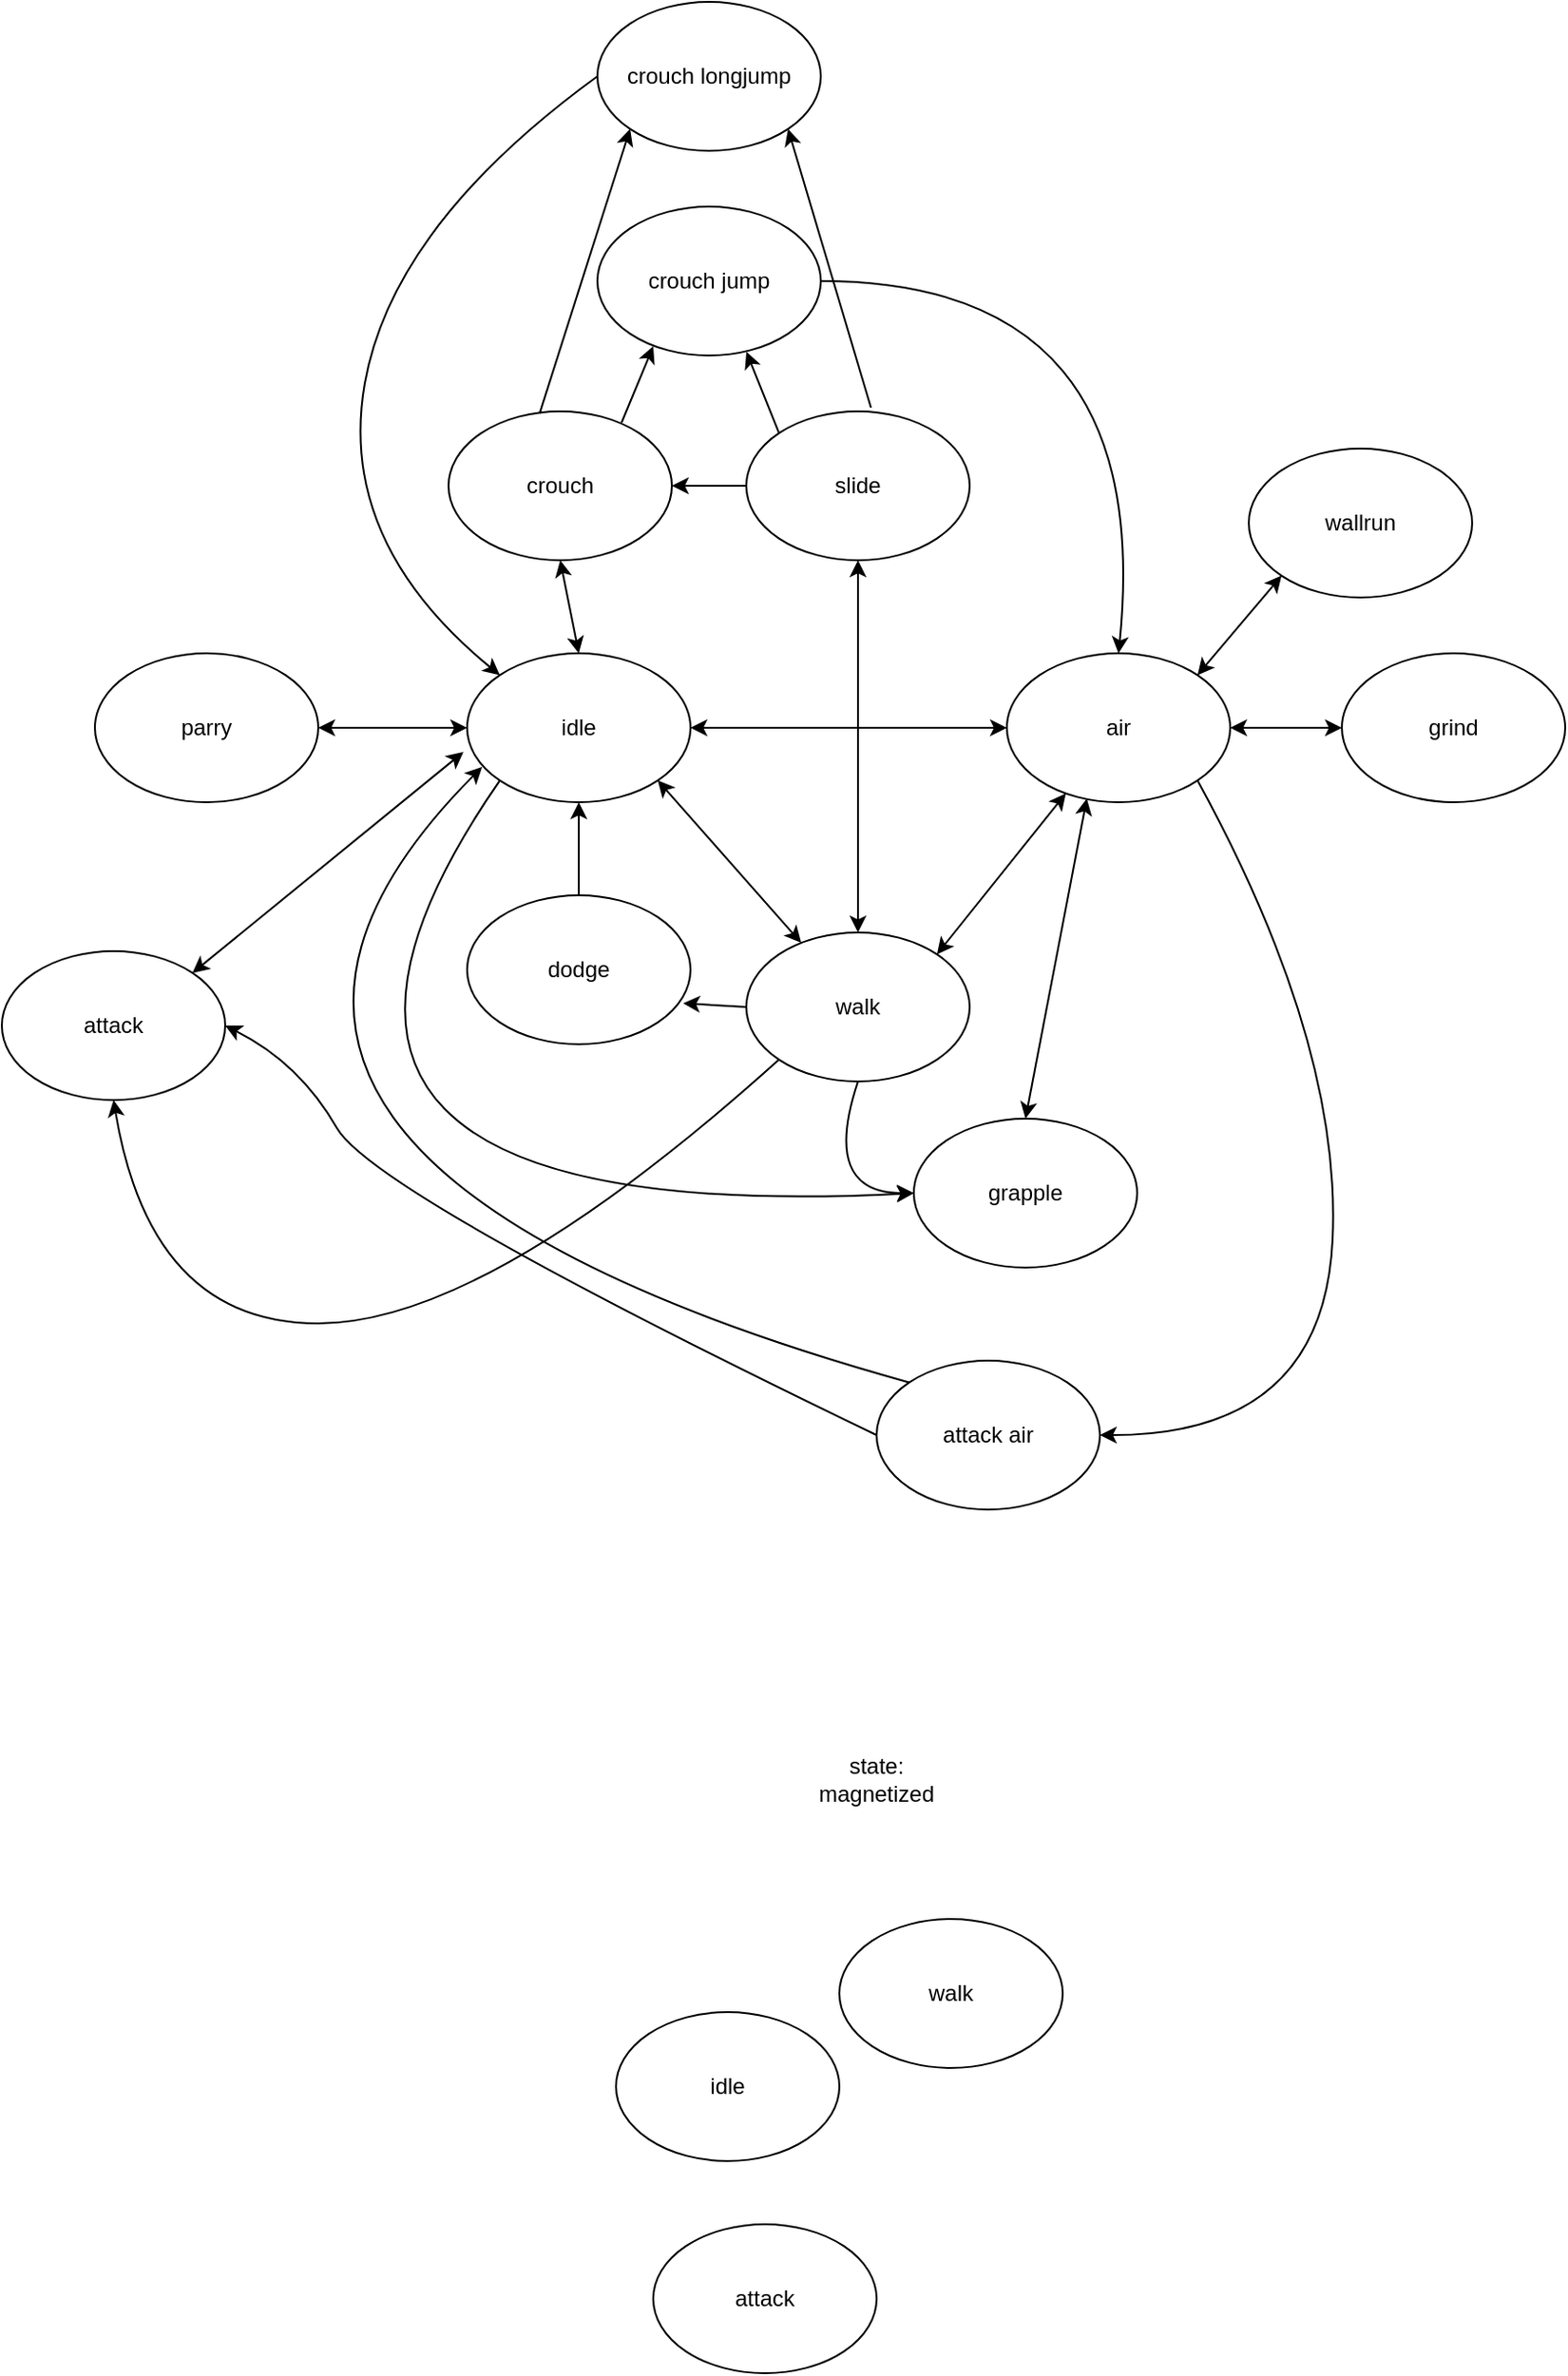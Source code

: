 <mxfile version="20.8.10" type="device"><diagram name="Seite-1" id="d9cMhFqRtJ0jJkxn3fwI"><mxGraphModel dx="2245" dy="828" grid="1" gridSize="10" guides="1" tooltips="1" connect="1" arrows="1" fold="1" page="1" pageScale="1" pageWidth="827" pageHeight="1169" math="0" shadow="0"><root><mxCell id="0"/><mxCell id="1" parent="0"/><mxCell id="ZuteNeyAwJbyWfSGdNgR-1" value="idle" style="ellipse;whiteSpace=wrap;html=1;" vertex="1" parent="1"><mxGeometry x="180" y="870" width="120" height="80" as="geometry"/></mxCell><mxCell id="ZuteNeyAwJbyWfSGdNgR-2" value="walk" style="ellipse;whiteSpace=wrap;html=1;" vertex="1" parent="1"><mxGeometry x="330" y="1020" width="120" height="80" as="geometry"/></mxCell><mxCell id="ZuteNeyAwJbyWfSGdNgR-4" value="air" style="ellipse;whiteSpace=wrap;html=1;" vertex="1" parent="1"><mxGeometry x="470" y="870" width="120" height="80" as="geometry"/></mxCell><mxCell id="ZuteNeyAwJbyWfSGdNgR-5" value="grapple" style="ellipse;whiteSpace=wrap;html=1;" vertex="1" parent="1"><mxGeometry x="420" y="1120" width="120" height="80" as="geometry"/></mxCell><mxCell id="ZuteNeyAwJbyWfSGdNgR-6" value="grind" style="ellipse;whiteSpace=wrap;html=1;" vertex="1" parent="1"><mxGeometry x="650" y="870" width="120" height="80" as="geometry"/></mxCell><mxCell id="ZuteNeyAwJbyWfSGdNgR-8" value="wallrun" style="ellipse;whiteSpace=wrap;html=1;" vertex="1" parent="1"><mxGeometry x="600" y="760" width="120" height="80" as="geometry"/></mxCell><mxCell id="ZuteNeyAwJbyWfSGdNgR-12" value="attack" style="ellipse;whiteSpace=wrap;html=1;" vertex="1" parent="1"><mxGeometry x="-70" y="1030" width="120" height="80" as="geometry"/></mxCell><mxCell id="ZuteNeyAwJbyWfSGdNgR-13" value="attack air" style="ellipse;whiteSpace=wrap;html=1;" vertex="1" parent="1"><mxGeometry x="400" y="1250" width="120" height="80" as="geometry"/></mxCell><mxCell id="ZuteNeyAwJbyWfSGdNgR-14" value="crouch" style="ellipse;whiteSpace=wrap;html=1;" vertex="1" parent="1"><mxGeometry x="170" y="740" width="120" height="80" as="geometry"/></mxCell><mxCell id="ZuteNeyAwJbyWfSGdNgR-15" value="slide" style="ellipse;whiteSpace=wrap;html=1;" vertex="1" parent="1"><mxGeometry x="330" y="740" width="120" height="80" as="geometry"/></mxCell><mxCell id="ZuteNeyAwJbyWfSGdNgR-16" value="crouch jump" style="ellipse;whiteSpace=wrap;html=1;" vertex="1" parent="1"><mxGeometry x="250" y="630" width="120" height="80" as="geometry"/></mxCell><mxCell id="ZuteNeyAwJbyWfSGdNgR-17" value="dodge" style="ellipse;whiteSpace=wrap;html=1;" vertex="1" parent="1"><mxGeometry x="180" y="1000" width="120" height="80" as="geometry"/></mxCell><mxCell id="ZuteNeyAwJbyWfSGdNgR-18" value="parry" style="ellipse;whiteSpace=wrap;html=1;" vertex="1" parent="1"><mxGeometry x="-20" y="870" width="120" height="80" as="geometry"/></mxCell><mxCell id="ZuteNeyAwJbyWfSGdNgR-19" value="crouch longjump" style="ellipse;whiteSpace=wrap;html=1;" vertex="1" parent="1"><mxGeometry x="250" y="520" width="120" height="80" as="geometry"/></mxCell><mxCell id="ZuteNeyAwJbyWfSGdNgR-29" value="" style="endArrow=classic;startArrow=classic;html=1;rounded=0;exitX=1;exitY=0;exitDx=0;exitDy=0;entryX=0;entryY=1;entryDx=0;entryDy=0;" edge="1" parent="1" source="ZuteNeyAwJbyWfSGdNgR-4" target="ZuteNeyAwJbyWfSGdNgR-8"><mxGeometry width="50" height="50" relative="1" as="geometry"><mxPoint x="520" y="840" as="sourcePoint"/><mxPoint x="620" y="820" as="targetPoint"/></mxGeometry></mxCell><mxCell id="ZuteNeyAwJbyWfSGdNgR-30" value="" style="endArrow=classic;startArrow=classic;html=1;rounded=0;entryX=0.5;entryY=1;entryDx=0;entryDy=0;exitX=0.5;exitY=0;exitDx=0;exitDy=0;" edge="1" parent="1" source="ZuteNeyAwJbyWfSGdNgR-2" target="ZuteNeyAwJbyWfSGdNgR-15"><mxGeometry width="50" height="50" relative="1" as="geometry"><mxPoint x="290" y="850" as="sourcePoint"/><mxPoint x="340" y="800" as="targetPoint"/></mxGeometry></mxCell><mxCell id="ZuteNeyAwJbyWfSGdNgR-32" value="" style="endArrow=classic;startArrow=classic;html=1;rounded=0;exitX=1;exitY=0.5;exitDx=0;exitDy=0;entryX=0;entryY=0.5;entryDx=0;entryDy=0;" edge="1" parent="1" source="ZuteNeyAwJbyWfSGdNgR-1" target="ZuteNeyAwJbyWfSGdNgR-4"><mxGeometry width="50" height="50" relative="1" as="geometry"><mxPoint x="330" y="880" as="sourcePoint"/><mxPoint x="380" y="830" as="targetPoint"/></mxGeometry></mxCell><mxCell id="ZuteNeyAwJbyWfSGdNgR-33" value="" style="endArrow=classic;startArrow=classic;html=1;rounded=0;entryX=1;entryY=1;entryDx=0;entryDy=0;" edge="1" parent="1" source="ZuteNeyAwJbyWfSGdNgR-2" target="ZuteNeyAwJbyWfSGdNgR-1"><mxGeometry width="50" height="50" relative="1" as="geometry"><mxPoint x="310" y="1020" as="sourcePoint"/><mxPoint x="360" y="970" as="targetPoint"/></mxGeometry></mxCell><mxCell id="ZuteNeyAwJbyWfSGdNgR-34" value="" style="endArrow=classic;startArrow=classic;html=1;rounded=0;exitX=1;exitY=0;exitDx=0;exitDy=0;" edge="1" parent="1" source="ZuteNeyAwJbyWfSGdNgR-2" target="ZuteNeyAwJbyWfSGdNgR-4"><mxGeometry width="50" height="50" relative="1" as="geometry"><mxPoint x="530" y="1030" as="sourcePoint"/><mxPoint x="580" y="980" as="targetPoint"/></mxGeometry></mxCell><mxCell id="ZuteNeyAwJbyWfSGdNgR-36" value="" style="endArrow=classic;startArrow=classic;html=1;rounded=0;entryX=1;entryY=0.5;entryDx=0;entryDy=0;exitX=0;exitY=0.5;exitDx=0;exitDy=0;" edge="1" parent="1" source="ZuteNeyAwJbyWfSGdNgR-6" target="ZuteNeyAwJbyWfSGdNgR-4"><mxGeometry width="50" height="50" relative="1" as="geometry"><mxPoint y="830" as="sourcePoint"/><mxPoint x="50" y="780" as="targetPoint"/></mxGeometry></mxCell><mxCell id="ZuteNeyAwJbyWfSGdNgR-38" value="" style="endArrow=classic;html=1;rounded=0;exitX=0;exitY=0.5;exitDx=0;exitDy=0;entryX=1;entryY=0.5;entryDx=0;entryDy=0;" edge="1" parent="1" source="ZuteNeyAwJbyWfSGdNgR-15" target="ZuteNeyAwJbyWfSGdNgR-14"><mxGeometry width="50" height="50" relative="1" as="geometry"><mxPoint x="100" y="890" as="sourcePoint"/><mxPoint x="150" y="840" as="targetPoint"/></mxGeometry></mxCell><mxCell id="ZuteNeyAwJbyWfSGdNgR-40" value="" style="endArrow=classic;startArrow=classic;html=1;rounded=0;entryX=0.5;entryY=1;entryDx=0;entryDy=0;exitX=0.5;exitY=0;exitDx=0;exitDy=0;" edge="1" parent="1" source="ZuteNeyAwJbyWfSGdNgR-1" target="ZuteNeyAwJbyWfSGdNgR-14"><mxGeometry width="50" height="50" relative="1" as="geometry"><mxPoint x="90" y="850" as="sourcePoint"/><mxPoint x="140" y="800" as="targetPoint"/></mxGeometry></mxCell><mxCell id="ZuteNeyAwJbyWfSGdNgR-43" value="" style="endArrow=classic;html=1;rounded=0;exitX=0.775;exitY=0.075;exitDx=0;exitDy=0;exitPerimeter=0;entryX=0.25;entryY=0.938;entryDx=0;entryDy=0;entryPerimeter=0;" edge="1" parent="1" source="ZuteNeyAwJbyWfSGdNgR-14" target="ZuteNeyAwJbyWfSGdNgR-16"><mxGeometry width="50" height="50" relative="1" as="geometry"><mxPoint x="230" y="760" as="sourcePoint"/><mxPoint x="280" y="710" as="targetPoint"/></mxGeometry></mxCell><mxCell id="ZuteNeyAwJbyWfSGdNgR-44" value="" style="endArrow=classic;html=1;rounded=0;exitX=0;exitY=0;exitDx=0;exitDy=0;entryX=0.667;entryY=0.975;entryDx=0;entryDy=0;entryPerimeter=0;" edge="1" parent="1" source="ZuteNeyAwJbyWfSGdNgR-15" target="ZuteNeyAwJbyWfSGdNgR-16"><mxGeometry width="50" height="50" relative="1" as="geometry"><mxPoint x="20" y="770" as="sourcePoint"/><mxPoint x="70" y="720" as="targetPoint"/></mxGeometry></mxCell><mxCell id="ZuteNeyAwJbyWfSGdNgR-45" value="" style="endArrow=classic;html=1;rounded=0;exitX=0.408;exitY=0.013;exitDx=0;exitDy=0;exitPerimeter=0;entryX=0;entryY=1;entryDx=0;entryDy=0;" edge="1" parent="1" source="ZuteNeyAwJbyWfSGdNgR-14" target="ZuteNeyAwJbyWfSGdNgR-19"><mxGeometry width="50" height="50" relative="1" as="geometry"><mxPoint x="190" y="700" as="sourcePoint"/><mxPoint x="240" y="650" as="targetPoint"/></mxGeometry></mxCell><mxCell id="ZuteNeyAwJbyWfSGdNgR-46" value="" style="endArrow=classic;html=1;rounded=0;exitX=0.558;exitY=-0.025;exitDx=0;exitDy=0;exitPerimeter=0;entryX=1;entryY=1;entryDx=0;entryDy=0;" edge="1" parent="1" source="ZuteNeyAwJbyWfSGdNgR-15" target="ZuteNeyAwJbyWfSGdNgR-19"><mxGeometry width="50" height="50" relative="1" as="geometry"><mxPoint x="390" y="700" as="sourcePoint"/><mxPoint x="440" y="650" as="targetPoint"/></mxGeometry></mxCell><mxCell id="ZuteNeyAwJbyWfSGdNgR-48" value="" style="curved=1;endArrow=classic;html=1;rounded=0;exitX=1;exitY=0.5;exitDx=0;exitDy=0;" edge="1" parent="1" source="ZuteNeyAwJbyWfSGdNgR-16"><mxGeometry width="50" height="50" relative="1" as="geometry"><mxPoint x="380" y="570" as="sourcePoint"/><mxPoint x="530" y="870" as="targetPoint"/><Array as="points"><mxPoint x="550" y="670"/></Array></mxGeometry></mxCell><mxCell id="ZuteNeyAwJbyWfSGdNgR-49" value="" style="curved=1;endArrow=classic;html=1;rounded=0;exitX=0;exitY=0.5;exitDx=0;exitDy=0;entryX=0;entryY=0;entryDx=0;entryDy=0;" edge="1" parent="1" source="ZuteNeyAwJbyWfSGdNgR-19" target="ZuteNeyAwJbyWfSGdNgR-1"><mxGeometry width="50" height="50" relative="1" as="geometry"><mxPoint x="50" y="770" as="sourcePoint"/><mxPoint x="100" y="720" as="targetPoint"/><Array as="points"><mxPoint x="140" y="640"/><mxPoint x="110" y="810"/></Array></mxGeometry></mxCell><mxCell id="ZuteNeyAwJbyWfSGdNgR-50" value="state: magnetized" style="text;html=1;strokeColor=none;fillColor=none;align=center;verticalAlign=middle;whiteSpace=wrap;rounded=0;" vertex="1" parent="1"><mxGeometry x="370" y="1460" width="60" height="30" as="geometry"/></mxCell><mxCell id="ZuteNeyAwJbyWfSGdNgR-51" value="" style="curved=1;endArrow=classic;html=1;rounded=0;exitX=0;exitY=1;exitDx=0;exitDy=0;entryX=0;entryY=0.5;entryDx=0;entryDy=0;" edge="1" parent="1" source="ZuteNeyAwJbyWfSGdNgR-1" target="ZuteNeyAwJbyWfSGdNgR-5"><mxGeometry width="50" height="50" relative="1" as="geometry"><mxPoint x="150" y="1150" as="sourcePoint"/><mxPoint x="200" y="1100" as="targetPoint"/><Array as="points"><mxPoint x="30" y="1180"/></Array></mxGeometry></mxCell><mxCell id="ZuteNeyAwJbyWfSGdNgR-52" value="" style="curved=1;endArrow=classic;html=1;rounded=0;exitX=0.5;exitY=1;exitDx=0;exitDy=0;entryX=0;entryY=0.5;entryDx=0;entryDy=0;" edge="1" parent="1" source="ZuteNeyAwJbyWfSGdNgR-2" target="ZuteNeyAwJbyWfSGdNgR-5"><mxGeometry width="50" height="50" relative="1" as="geometry"><mxPoint x="250" y="960" as="sourcePoint"/><mxPoint x="460" y="1200" as="targetPoint"/><Array as="points"><mxPoint x="370" y="1160"/></Array></mxGeometry></mxCell><mxCell id="ZuteNeyAwJbyWfSGdNgR-53" value="" style="endArrow=classic;startArrow=classic;html=1;rounded=0;entryX=0.358;entryY=0.975;entryDx=0;entryDy=0;exitX=0.5;exitY=0;exitDx=0;exitDy=0;entryPerimeter=0;" edge="1" parent="1" source="ZuteNeyAwJbyWfSGdNgR-5" target="ZuteNeyAwJbyWfSGdNgR-4"><mxGeometry width="50" height="50" relative="1" as="geometry"><mxPoint x="500" y="1060" as="sourcePoint"/><mxPoint x="550" y="1010" as="targetPoint"/></mxGeometry></mxCell><mxCell id="ZuteNeyAwJbyWfSGdNgR-54" value="" style="endArrow=classic;startArrow=classic;html=1;rounded=0;exitX=1;exitY=0.5;exitDx=0;exitDy=0;entryX=0;entryY=0.5;entryDx=0;entryDy=0;" edge="1" parent="1" source="ZuteNeyAwJbyWfSGdNgR-18" target="ZuteNeyAwJbyWfSGdNgR-1"><mxGeometry width="50" height="50" relative="1" as="geometry"><mxPoint x="20" y="940" as="sourcePoint"/><mxPoint x="70" y="890" as="targetPoint"/></mxGeometry></mxCell><mxCell id="ZuteNeyAwJbyWfSGdNgR-56" value="" style="endArrow=classic;html=1;rounded=0;exitX=0;exitY=0.5;exitDx=0;exitDy=0;entryX=0.967;entryY=0.725;entryDx=0;entryDy=0;entryPerimeter=0;" edge="1" parent="1" source="ZuteNeyAwJbyWfSGdNgR-2" target="ZuteNeyAwJbyWfSGdNgR-17"><mxGeometry width="50" height="50" relative="1" as="geometry"><mxPoint x="230" y="1220" as="sourcePoint"/><mxPoint x="280" y="1170" as="targetPoint"/></mxGeometry></mxCell><mxCell id="ZuteNeyAwJbyWfSGdNgR-57" value="" style="endArrow=classic;html=1;rounded=0;entryX=0.5;entryY=1;entryDx=0;entryDy=0;exitX=0.5;exitY=0;exitDx=0;exitDy=0;" edge="1" parent="1" source="ZuteNeyAwJbyWfSGdNgR-17" target="ZuteNeyAwJbyWfSGdNgR-1"><mxGeometry width="50" height="50" relative="1" as="geometry"><mxPoint x="180" y="1090" as="sourcePoint"/><mxPoint x="200" y="1010" as="targetPoint"/></mxGeometry></mxCell><mxCell id="ZuteNeyAwJbyWfSGdNgR-60" value="" style="curved=1;endArrow=classic;html=1;rounded=0;entryX=1;entryY=0.5;entryDx=0;entryDy=0;exitX=1;exitY=1;exitDx=0;exitDy=0;" edge="1" parent="1" source="ZuteNeyAwJbyWfSGdNgR-4" target="ZuteNeyAwJbyWfSGdNgR-13"><mxGeometry width="50" height="50" relative="1" as="geometry"><mxPoint x="561.96" y="961.04" as="sourcePoint"/><mxPoint x="550" y="1280" as="targetPoint"/><Array as="points"><mxPoint x="650" y="1080"/><mxPoint x="640" y="1290"/></Array></mxGeometry></mxCell><mxCell id="ZuteNeyAwJbyWfSGdNgR-61" value="" style="curved=1;endArrow=classic;html=1;rounded=0;entryX=0.067;entryY=0.763;entryDx=0;entryDy=0;entryPerimeter=0;exitX=0;exitY=0;exitDx=0;exitDy=0;" edge="1" parent="1" source="ZuteNeyAwJbyWfSGdNgR-13" target="ZuteNeyAwJbyWfSGdNgR-1"><mxGeometry width="50" height="50" relative="1" as="geometry"><mxPoint x="340" y="1330" as="sourcePoint"/><mxPoint x="430" y="1170" as="targetPoint"/><Array as="points"><mxPoint x="-20" y="1140"/></Array></mxGeometry></mxCell><mxCell id="ZuteNeyAwJbyWfSGdNgR-62" value="" style="curved=1;endArrow=classic;html=1;rounded=0;entryX=1;entryY=0.5;entryDx=0;entryDy=0;exitX=0;exitY=0.5;exitDx=0;exitDy=0;" edge="1" parent="1" source="ZuteNeyAwJbyWfSGdNgR-13" target="ZuteNeyAwJbyWfSGdNgR-12"><mxGeometry width="50" height="50" relative="1" as="geometry"><mxPoint x="427.574" y="1271.716" as="sourcePoint"/><mxPoint x="198.04" y="941.04" as="targetPoint"/><Array as="points"><mxPoint x="130" y="1160"/><mxPoint x="90" y="1090"/></Array></mxGeometry></mxCell><mxCell id="ZuteNeyAwJbyWfSGdNgR-63" value="" style="endArrow=classic;startArrow=classic;html=1;rounded=0;entryX=-0.017;entryY=0.663;entryDx=0;entryDy=0;entryPerimeter=0;exitX=1;exitY=0;exitDx=0;exitDy=0;" edge="1" parent="1" source="ZuteNeyAwJbyWfSGdNgR-12" target="ZuteNeyAwJbyWfSGdNgR-1"><mxGeometry width="50" height="50" relative="1" as="geometry"><mxPoint x="70" y="1010" as="sourcePoint"/><mxPoint x="120" y="960" as="targetPoint"/></mxGeometry></mxCell><mxCell id="ZuteNeyAwJbyWfSGdNgR-64" value="" style="curved=1;endArrow=classic;html=1;rounded=0;exitX=0;exitY=1;exitDx=0;exitDy=0;entryX=0.5;entryY=1;entryDx=0;entryDy=0;" edge="1" parent="1" source="ZuteNeyAwJbyWfSGdNgR-2" target="ZuteNeyAwJbyWfSGdNgR-12"><mxGeometry width="50" height="50" relative="1" as="geometry"><mxPoint x="10" y="1280" as="sourcePoint"/><mxPoint x="60" y="1230" as="targetPoint"/><Array as="points"><mxPoint x="190" y="1230"/><mxPoint x="10" y="1230"/></Array></mxGeometry></mxCell><mxCell id="ZuteNeyAwJbyWfSGdNgR-65" value="idle" style="ellipse;whiteSpace=wrap;html=1;" vertex="1" parent="1"><mxGeometry x="260" y="1600" width="120" height="80" as="geometry"/></mxCell><mxCell id="ZuteNeyAwJbyWfSGdNgR-66" value="walk" style="ellipse;whiteSpace=wrap;html=1;" vertex="1" parent="1"><mxGeometry x="380" y="1550" width="120" height="80" as="geometry"/></mxCell><mxCell id="ZuteNeyAwJbyWfSGdNgR-67" value="attack" style="ellipse;whiteSpace=wrap;html=1;" vertex="1" parent="1"><mxGeometry x="280" y="1714" width="120" height="80" as="geometry"/></mxCell></root></mxGraphModel></diagram></mxfile>